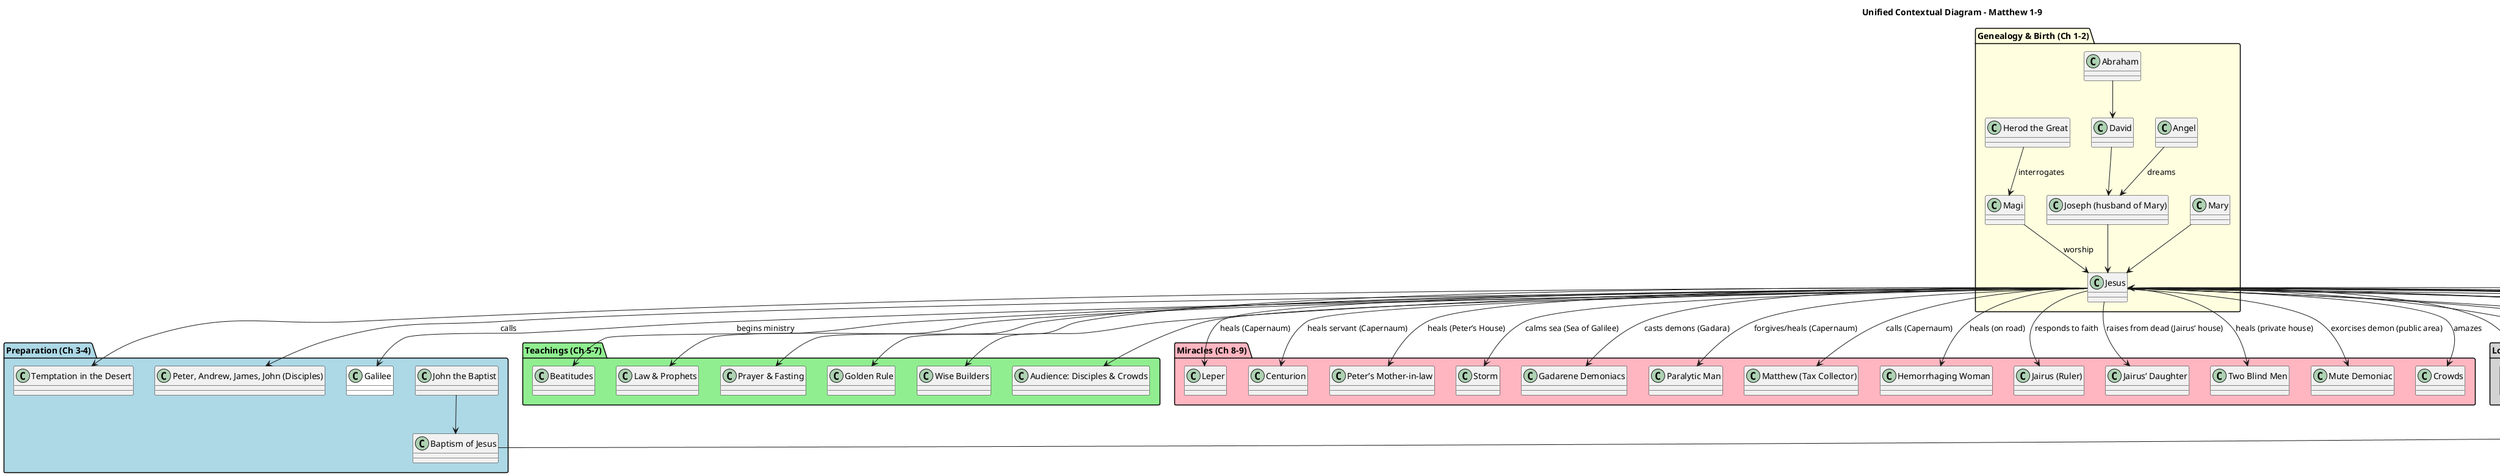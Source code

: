 @startuml
title Unified Contextual Diagram – Matthew 1–9
'left to right direction 

' === GENEALOGY AND BIRTH ===
package "Genealogy & Birth (Ch 1–2)" #lightyellow {
  class "Abraham"
  class "David"
  class "Joseph (husband of Mary)"
  class "Mary"
  class "Jesus"
  class "Magi"
  class "Herod the Great"
  class "Angel"

  "Abraham" --> "David"
  "David" --> "Joseph (husband of Mary)"
  "Joseph (husband of Mary)" --> "Jesus"
  
  "Mary" --> "Jesus"
  "Magi" --> "Jesus" : worship
  "Herod the Great" --> "Magi" : interrogates
  "Angel" --> "Joseph (husband of Mary)" : dreams
}

' === PREPARATION FOR MINISTRY ===
package "Preparation (Ch 3–4)" #lightblue {
  class "John the Baptist"
  class "Baptism of Jesus"
  class "Temptation in the Desert"
  class "Peter, Andrew, James, John (Disciples)"
  class "Galilee" #white

  "John the Baptist" --> "Baptism of Jesus"
  "Baptism of Jesus" --> "Jesus"
  "Jesus" --> "Temptation in the Desert"
  "Jesus" --> "Peter, Andrew, James, John (Disciples)" : calls
  "Jesus" --> "Galilee" : begins ministry
}

' === SERMON ON THE MOUNT ===
package "Teachings (Ch 5–7)" #lightgreen {
  class "Beatitudes"
  class "Law & Prophets"
  class "Prayer & Fasting"
  class "Golden Rule"
  class "Wise Builders"
  class "Audience: Disciples & Crowds"

  "Jesus" --> "Beatitudes"
  "Jesus" --> "Law & Prophets"
  "Jesus" --> "Prayer & Fasting"
  "Jesus" --> "Golden Rule"
  "Jesus" --> "Wise Builders"
  "Jesus" --> "Audience: Disciples & Crowds"
}

' === MIRACLES AND HEALINGS ===
package "Miracles (Ch 8–9)" #lightpink {
  class "Leper"
  class "Centurion"
  class "Peter’s Mother-in-law"
  class "Storm"
  class "Gadarene Demoniacs"
  class "Paralytic Man"
  class "Matthew (Tax Collector)"
  class "Hemorrhaging Woman"
  class "Jairus (Ruler)"
  class "Jairus’ Daughter"
  class "Two Blind Men"
  class "Mute Demoniac"
  class "Crowds"

  "Jesus" --> "Leper" : heals (Capernaum)
  "Jesus" --> "Centurion" : heals servant (Capernaum)
  "Jesus" --> "Peter’s Mother-in-law" : heals (Peter’s House)
  "Jesus" --> "Storm" : calms sea (Sea of Galilee)
  "Jesus" --> "Gadarene Demoniacs" : casts demons (Gadara)
  "Jesus" --> "Paralytic Man" : forgives/heals (Capernaum)
  "Jesus" --> "Matthew (Tax Collector)" : calls (Capernaum)
  "Jesus" --> "Hemorrhaging Woman" : heals (on road)
  "Jesus" --> "Jairus (Ruler)" : responds to faith
  "Jesus" --> "Jairus’ Daughter" : raises from dead (Jairus’ house)
  "Jesus" --> "Two Blind Men" : heals (private house)
  "Jesus" --> "Mute Demoniac" : exorcises demon (public area)
  "Jesus" --> "Crowds" : amazes
}

' === LOCATIONS ===
package "Locations" #lightgray {
  class "Bethlehem"
  class "Egypt"
  class "Nazareth"
  class "Capernaum"
  class "Sea of Galilee"
  class "Gadara"
  class "Various Towns & Villages"

  "Jesus" --> "Bethlehem" : born
  "Jesus" --> "Egypt" : refuge
  "Jesus" --> "Nazareth" : raised
  "Jesus" --> "Capernaum" : teaches, heals
  "Jesus" --> "Sea of Galilee" : calms storm
  "Jesus" --> "Gadara" : exorcism
  "Jesus" --> "Various Towns & Villages" : preaching tour
}

' === GROUPS & RESPONSES ===
package "Groups & Teaching Audiences" #thistle {
  class "Pharisees"
  class "Scribes"
  class "John’s Disciples"
  class "Sinners & Tax Collectors"
  class "Crowds (General)"
  class "Sheep Without Shepherd"
  class "Laborers for Harvest"

  "Pharisees" --> "Jesus" : accuse of blasphemy/demonic power
  "Scribes" --> "Jesus" : question authority
  "John’s Disciples" --> "Jesus" : ask about fasting
  "Jesus" --> "Sinners & Tax Collectors" : dines with
  "Jesus" --> "Crowds (General)" : teaches, heals
  "Jesus" --> "Sheep Without Shepherd" : has compassion
  "Jesus" --> "Laborers for Harvest" : symbolic disciples
}

@enduml




@startuml
title Matthew 9 – Events, Individuals, and Locations

package "Capernaum" #lightblue {
  class "Jesus"
  class "Paralytic Man"
  class "Scribes"
  class "Crowds"
  class "Matthew"
  class "Pharisees"
  class "Matthew’s House"

  "Jesus" --> "Paralytic Man" : heals
  "Scribes" --> "Jesus" : accuse of blasphemy
  "Jesus" --> "Matthew" : calls to follow
  "Jesus" --> "Matthew’s House" : dines with sinners
  "Pharisees" --> "Jesus" : question table fellowship
  "Crowds" --> "Jesus" : glorify God
}

package "Along the Way (near Capernaum)" #lightyellow {
  class "Hemorrhaging Woman"
  "Hemorrhaging Woman" --> "Jesus" : touches garment
}

package "Ruler’s House" #lightgreen {
  class "Synagogue Ruler (Jairus)"
  class "Ruler’s Daughter"

  "Synagogue Ruler (Jairus)" --> "Jesus" : pleads for healing
  "Jesus" --> "Ruler’s Daughter" : raises from dead
}

package "Another House (in town)" #lightpink {
  class "Two Blind Men"
  "Two Blind Men" --> "Jesus" : call Him "Son of David"
  "Jesus" --> "Two Blind Men" : heals privately
}

package "Public Area (Market or Roadside)" #FFD580 {
  class "Mute Demoniac"
  class "Pharisees 2"
  class "Crowds 2"

  "Jesus" --> "Mute Demoniac" : casts out demon
  "Pharisees 2" --> "Jesus" : accuse of demonic power
  "Crowds 2" --> "Jesus" : marvel
}

package "Galilean Towns & Villages" #thistle {
  class "Teaching Tour"
  class "Sheep Without Shepherd"
  class "Laborers for the Harvest"

  "Jesus" --> "Teaching Tour" : teaches & heals
  "Jesus" --> "Sheep Without Shepherd" : has compassion
  "Jesus" --> "Laborers for the Harvest" : calls disciples
}

@enduml




@startuml
title Unified Genealogy + Ministry + Individuals of Jesus (Matthew 1–9)

' === GENEALOGY & BIRTH ===
package "Genealogy & Birth (Ch 1–2)" #lightyellow {
  class "Abraham"
  class "David"
  class "Joseph (husband of Mary)"
  class "Mary"
  class "Jesus"

  "Abraham" --> "David"
  "David" --> "Joseph (husband of Mary)"
  "Joseph (husband of Mary)" --> "Jesus"
  "Mary" --> "Jesus"

  class "Magi"
  class "Herod the Great"
  class "Angel (Joseph's Dream)"

  "Magi" --> "Jesus" : worship
  "Herod the Great" --> "Magi" : inquiry
  "Angel (Joseph's Dream)" --> "Joseph (husband of Mary)" : warnings
}

' === PREPARATION ===
package "Preparation for Ministry (Ch 3–4)" #lightblue {
  class "John the Baptist"
  class "Baptism of Jesus"
  class "Temptation in the Desert"
  class "Disciples: Peter, Andrew, James, John"

  "John the Baptist" --> "Baptism of Jesus"
  "Baptism of Jesus" --> "Jesus"
  "Jesus" --> "Temptation in the Desert"
  "Jesus" --> "Disciples: Peter, Andrew, James, John" : calls
}

' === SERMON ON THE MOUNT ===
package "Teachings: Sermon on the Mount (Ch 5–7)" #lightgreen {
  class "Beatitudes"
  class "Prayer & Fasting"
  class "Golden Rule"
  class "Wise vs Foolish Builders"

  "Jesus" --> "Beatitudes"
  "Jesus" --> "Prayer & Fasting"
  "Jesus" --> "Golden Rule"
  "Jesus" --> "Wise vs Foolish Builders"
}

' === MIRACLES & HEALINGS ===
package "Miracles & Authority (Ch 8–9)" #lightpink {
  class "Leper"
  class "Centurion"
  class "Peter’s Mother-in-law"
  class "Storm at Sea"
  class "Gadarene Demoniacs"
  class "Paralytic Man"
  class "Hemorrhaging Woman"
  class "Ruler’s Daughter"
  class "Two Blind Men"
  class "Mute Demoniac"
  class "Matthew the Tax Collector"

  "Jesus" --> "Leper" : heals
  "Jesus" --> "Centurion" : heals servant
  "Jesus" --> "Peter’s Mother-in-law" : heals fever
  "Jesus" --> "Storm at Sea" : calms
  "Jesus" --> "Gadarene Demoniacs" : casts out demons
  "Jesus" --> "Paralytic Man" : forgives & heals
  "Jesus" --> "Hemorrhaging Woman" : heals
  "Jesus" --> "Ruler’s Daughter" : raises from dead
  "Jesus" --> "Two Blind Men" : restores sight
  "Jesus" --> "Mute Demoniac" : casts out demon
  "Jesus" --> "Matthew the Tax Collector" : calls
}

' === INTERACTIONS & RESPONSES ===
package "Groups and Individuals" #thistle {
  class "Pharisees"
  class "Scribes"
  class "John’s Disciples"
  class "Crowds"
  class "Sheep without Shepherd"
  class "Laborers for the Harvest"

  "Pharisees" --> "Jesus" : accuse (blasphemy)
  "Scribes" --> "Jesus" : criticize
  "John’s Disciples" --> "Jesus" : question fasting
  "Crowds" --> "Jesus" : amazed
  "Jesus" --> "Sheep without Shepherd" : has compassion
  "Jesus" --> "Laborers for the Harvest" : sends workers
}

@enduml





@startuml
title Key Individuals in Matthew 9 – Relationships with Jesus

package "Jesus' Ministry (Matthew 9)" {

  class "Jesus" {
    +Forgives sins
    +Heals diseases
    +Raises the dead
    +Calls disciples
    +Teaches with authority
    +Has compassion
  }

  class "Paralytic Man" {
    +Healed by Jesus
    +Sins forgiven
  }

  class "Matthew (Tax Collector)" {
    +Called to follow Jesus
    +Becomes Apostle
  }

  class "Pharisees" {
    -Oppose Jesus
    -Accuse Him of blasphemy
    -Accuse Him of demonic power
  }

  class "Scribes" {
    -Silent critics
    -Accuse Jesus inwardly
  }

  class "John’s Disciples" {
    +Question fasting
  }

  class "Synagogue Ruler (Jairus)" {
    +Seeks healing for daughter
    +Shows faith in Jesus
  }

  class "Ruler's Daughter" {
    +Raised from the dead
  }

  class "Hemorrhaging Woman" {
    +Healed by touching Jesus' garment
    +Demonstrates faith
  }

  class "Two Blind Men" {
    +Call Jesus "Son of David"
    +Healed according to faith
  }

  class "Mute Demoniac" {
    +Demon cast out
    +Speaks again
  }

  class "Crowds" {
    +Witness miracles
    +Marvel at Jesus
  }

  class "Laborers (Symbolic)" {
    +Future disciples
    +Harvest workers
  }

  "Jesus" --> "Paralytic Man" : forgives & heals
  "Jesus" --> "Matthew (Tax Collector)" : calls to follow
  "Jesus" --> "Pharisees" : rebukes
  "Jesus" --> "Scribes" : knows thoughts
  "Jesus" --> "John’s Disciples" : teaches new covenant
  "Jesus" --> "Synagogue Ruler (Jairus)" : responds to faith
  "Jesus" --> "Ruler's Daughter" : raises from death
  "Jesus" --> "Hemorrhaging Woman" : heals her faith
  "Jesus" --> "Two Blind Men" : heals eyes
  "Jesus" --> "Mute Demoniac" : casts out demon
  "Jesus" --> "Crowds" : has compassion
  "Jesus" --> "Laborers (Symbolic)" : calls to mission

  "Pharisees" --> "Jesus" : accuse
  "Scribes" --> "Jesus" : doubt internally
  "Crowds" --> "Jesus" : amazed & glorify God
}

@enduml




@startuml
title Jesus' Early Life and Ministry (Matthew 1–9)

package "Genealogy & Birth (Ch 1–2)" {
  class "Genealogy of Jesus (Ch 1)"
  class "Birth of Jesus (Ch 1)"
  class "Visit of the Magi (Ch 2)"
  class "Flight to Egypt (Ch 2)"
  class "Return to Nazareth (Ch 2)"
}

package "Preparation for Ministry (Ch 3–4)" {
  class "John the Baptist Prepares the Way (Ch 3)"
  class "Baptism of Jesus (Ch 3)"
  class "Temptation in the Desert (Ch 4)"
  class "Call of First Disciples (Ch 4)"
}

package "Teachings: Sermon on the Mount (Ch 5–7)" {
  class "Beatitudes (Ch 5)"
  class "Law & Prophets Fulfilled (Ch 5)"
  class "Prayer & Fasting (Ch 6)"
  class "Judging Others, Golden Rule (Ch 7)"
  class "Wise and Foolish Builders (Ch 7)"
}

package "Early Miracles & Signs (Ch 8–9)" {
  class "Healing of Leper (8:1–4)"
  class "Healing of Centurion's Servant (8:5–13)"
  class "Healing of Peter's Mother-in-law (8:14–15)"
  class "Stilling the Storm (8:23–27)"
  class "Healing of Demoniacs (8:28–34)"
  class "Healing of Paralytic (9:1–8)"
  class "Call of Matthew (9:9–13)"
  class "Raising Ruler’s Daughter (9:18–26)"
  class "Healing Hemorrhaging Woman (9:20–22)"
  class "Healing Two Blind Men (9:27–31)"
  class "Healing Mute Demoniac (9:32–34)"
  class "Teaching & Preaching Tours (9:35–38)"
}

"Genealogy of Jesus (Ch 1)" --> "Birth of Jesus (Ch 1)"
"Birth of Jesus (Ch 1)" --> "Visit of the Magi (Ch 2)" 
"Visit of the Magi (Ch 2)" --> "Flight to Egypt (Ch 2)"
"Flight to Egypt (Ch 2)" --> "Return to Nazareth (Ch 2)"

'"Return to Nazareth (Ch 2)" --> "John the Baptist Prepares the Way (Ch 3)" --> "Baptism of Jesus (Ch 3)" --> "Temptation in the Desert (Ch 4)" --> "Call of First Disciples (Ch 4)"
"Return to Nazareth (Ch 2)" --> "John the Baptist Prepares the Way (Ch 3)"
"John the Baptist Prepares the Way (Ch 3)" --> "Baptism of Jesus (Ch 3)"
"Baptism of Jesus (Ch 3)" --> "Temptation in the Desert (Ch 4)"
"Temptation in the Desert (Ch 4)" --> "Call of First Disciples (Ch 4)"

"Call of First Disciples (Ch 4)" --> "Beatitudes (Ch 5)"
"Beatitudes (Ch 5)" --> "Law & Prophets Fulfilled (Ch 5)"
"Law & Prophets Fulfilled (Ch 5)" --> "Prayer & Fasting (Ch 6)"
"Prayer & Fasting (Ch 6)" --> "Judging Others, Golden Rule (Ch 7)"
"Judging Others, Golden Rule (Ch 7)" --> "Wise and Foolish Builders (Ch 7)"

"Wise and Foolish Builders (Ch 7)" --> "Healing of Leper (8:1–4)"
"Healing of Leper (8:1–4)" --> "Healing of Centurion's Servant (8:5–13)"
"Healing of Centurion's Servant (8:5–13)" --> "Healing of Peter's Mother-in-law (8:14–15)"
"Healing of Peter's Mother-in-law (8:14–15)" --> "Stilling the Storm (8:23–27)"
"Stilling the Storm (8:23–27)" --> "Healing of Demoniacs (8:28–34)"

"Healing of Demoniacs (8:28–34)" --> "Healing of Paralytic (9:1–8)"
"Healing of Paralytic (9:1–8)" --> "Call of Matthew (9:9–13)"
"Call of Matthew (9:9–13)" --> "Raising Ruler’s Daughter (9:18–26)"

"Raising Ruler’s Daughter (9:18–26)" --> "Healing Hemorrhaging Woman (9:20–22)"
"Healing Hemorrhaging Woman (9:20–22)" --> "Healing Two Blind Men (9:27–31)"
"Healing Two Blind Men (9:27–31)" --> "Healing Mute Demoniac (9:32–34)"
"Healing Mute Demoniac (9:32–34)" --> "Teaching & Preaching Tours (9:35–38)"

@enduml



@startuml
package "Matthew Chapter 9" {
  class "Jesus" {
    +Forgives sins
    +Heals body and soul
    +Teaches with authority
    +Shows mercy
  }

  package "Miracles" {
    class "Healing of Paralytic"
    class "Raising of Ruler's Daughter"
    class "Healing of Hemorrhaging Woman"
    class "Healing of Two Blind Men"
    class "Healing of Mute Demoniac"
  }

  package "Teachings" {
    class "Call of Matthew"
    class "Mercy not Sacrifice"
    class "Bridegroom Teaching"
    class "Harvest is Plentiful"
  }

  "Jesus" --> "Healing of Paralytic"
  "Jesus" --> "Raising of Ruler's Daughter"
  "Jesus" --> "Healing of Hemorrhaging Woman"
  "Jesus" --> "Healing of Two Blind Men"
  "Jesus" --> "Healing of Mute Demoniac"

  "Jesus" --> "Call of Matthew"
  "Jesus" --> "Mercy not Sacrifice"
  "Jesus" --> "Bridegroom Teaching"
  "Jesus" --> "Harvest is Plentiful"
}
@enduml
